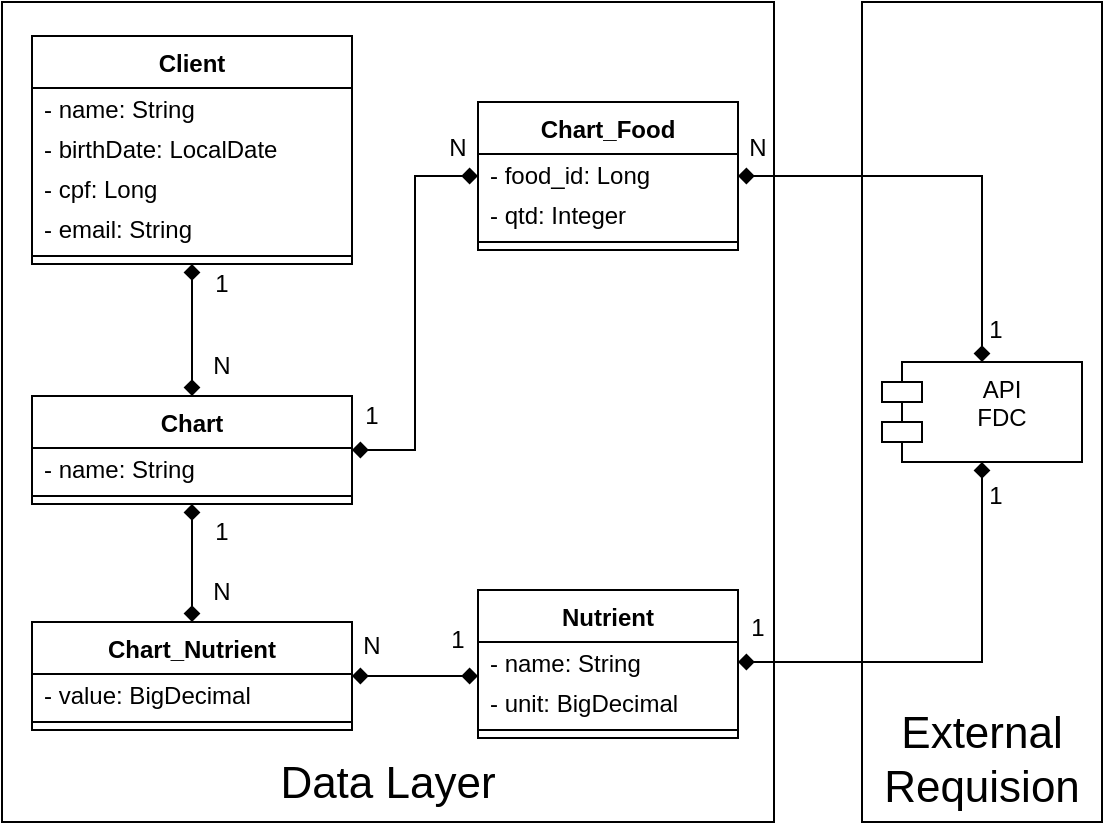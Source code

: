 <mxfile version="20.1.1" type="device" pages="3"><diagram id="C5RBs43oDa-KdzZeNtuy" name="UML"><mxGraphModel dx="1497" dy="887" grid="1" gridSize="10" guides="1" tooltips="1" connect="1" arrows="1" fold="1" page="1" pageScale="1" pageWidth="583" pageHeight="413" math="0" shadow="0"><root><mxCell id="WIyWlLk6GJQsqaUBKTNV-0"/><mxCell id="WIyWlLk6GJQsqaUBKTNV-1" parent="WIyWlLk6GJQsqaUBKTNV-0"/><mxCell id="8Ui5Ul0OXhZnjrkW_SyI-40" value="" style="rounded=0;whiteSpace=wrap;html=1;fontSize=22;strokeWidth=1;" vertex="1" parent="WIyWlLk6GJQsqaUBKTNV-1"><mxGeometry x="445" width="120" height="410" as="geometry"/></mxCell><mxCell id="8Ui5Ul0OXhZnjrkW_SyI-38" value="" style="rounded=0;whiteSpace=wrap;html=1;" vertex="1" parent="WIyWlLk6GJQsqaUBKTNV-1"><mxGeometry x="15" width="386" height="410" as="geometry"/></mxCell><mxCell id="rem7fTi7QseDH-94-3fT-0" style="edgeStyle=orthogonalEdgeStyle;rounded=0;orthogonalLoop=1;jettySize=auto;html=1;entryX=0.5;entryY=1;entryDx=0;entryDy=0;startArrow=diamond;startFill=1;endArrow=diamond;endFill=1;" parent="WIyWlLk6GJQsqaUBKTNV-1" source="9E1nBSEucSce_HuYxbMi-6" target="9E1nBSEucSce_HuYxbMi-0" edge="1"><mxGeometry relative="1" as="geometry"/></mxCell><mxCell id="rem7fTi7QseDH-94-3fT-7" style="edgeStyle=orthogonalEdgeStyle;rounded=0;orthogonalLoop=1;jettySize=auto;html=1;entryX=0.5;entryY=1;entryDx=0;entryDy=0;endArrow=diamond;endFill=1;startArrow=diamond;startFill=1;" parent="WIyWlLk6GJQsqaUBKTNV-1" source="rem7fTi7QseDH-94-3fT-1" target="9E1nBSEucSce_HuYxbMi-6" edge="1"><mxGeometry relative="1" as="geometry"/></mxCell><mxCell id="rem7fTi7QseDH-94-3fT-18" style="edgeStyle=orthogonalEdgeStyle;rounded=0;orthogonalLoop=1;jettySize=auto;html=1;entryX=0;entryY=-0.15;entryDx=0;entryDy=0;entryPerimeter=0;exitX=1;exitY=0.5;exitDx=0;exitDy=0;startArrow=diamond;startFill=1;endArrow=diamond;endFill=1;" parent="WIyWlLk6GJQsqaUBKTNV-1" source="rem7fTi7QseDH-94-3fT-1" target="rem7fTi7QseDH-94-3fT-17" edge="1"><mxGeometry relative="1" as="geometry"><mxPoint x="163" y="344" as="sourcePoint"/></mxGeometry></mxCell><mxCell id="rem7fTi7QseDH-94-3fT-32" style="edgeStyle=orthogonalEdgeStyle;rounded=0;orthogonalLoop=1;jettySize=auto;html=1;exitX=0.5;exitY=0;exitDx=0;exitDy=0;entryX=1;entryY=0.5;entryDx=0;entryDy=0;startArrow=diamond;startFill=1;endArrow=diamond;endFill=1;" parent="WIyWlLk6GJQsqaUBKTNV-1" source="rem7fTi7QseDH-94-3fT-30" target="rem7fTi7QseDH-94-3fT-20" edge="1"><mxGeometry relative="1" as="geometry"/></mxCell><mxCell id="rem7fTi7QseDH-94-3fT-33" style="edgeStyle=orthogonalEdgeStyle;rounded=0;orthogonalLoop=1;jettySize=auto;html=1;entryX=1;entryY=0.5;entryDx=0;entryDy=0;startArrow=diamond;startFill=1;endArrow=diamond;endFill=1;" parent="WIyWlLk6GJQsqaUBKTNV-1" source="rem7fTi7QseDH-94-3fT-30" target="rem7fTi7QseDH-94-3fT-16" edge="1"><mxGeometry relative="1" as="geometry"/></mxCell><mxCell id="8Ui5Ul0OXhZnjrkW_SyI-1" value="" style="edgeStyle=orthogonalEdgeStyle;rounded=0;orthogonalLoop=1;jettySize=auto;html=1;exitX=0;exitY=0.5;exitDx=0;exitDy=0;entryX=1;entryY=0.5;entryDx=0;entryDy=0;startArrow=diamond;startFill=1;endArrow=diamond;endFill=1;" edge="1" parent="WIyWlLk6GJQsqaUBKTNV-1" source="rem7fTi7QseDH-94-3fT-20" target="9E1nBSEucSce_HuYxbMi-6"><mxGeometry relative="1" as="geometry"/></mxCell><mxCell id="8Ui5Ul0OXhZnjrkW_SyI-26" value="" style="group" vertex="1" connectable="0" parent="WIyWlLk6GJQsqaUBKTNV-1"><mxGeometry x="233" y="50" width="170" height="74" as="geometry"/></mxCell><mxCell id="rem7fTi7QseDH-94-3fT-20" value="Chart_Food" style="swimlane;fontStyle=1;align=center;verticalAlign=top;childLayout=stackLayout;horizontal=1;startSize=26;horizontalStack=0;resizeParent=1;resizeParentMax=0;resizeLast=0;collapsible=1;marginBottom=0;" parent="8Ui5Ul0OXhZnjrkW_SyI-26" vertex="1"><mxGeometry x="20" width="130" height="74" as="geometry"/></mxCell><mxCell id="8Ui5Ul0OXhZnjrkW_SyI-2" value="- food_id: Long" style="text;strokeColor=none;fillColor=none;align=left;verticalAlign=middle;spacingLeft=4;spacingRight=4;overflow=hidden;rotatable=0;points=[[0,0.5],[1,0.5]];portConstraint=eastwest;" vertex="1" parent="rem7fTi7QseDH-94-3fT-20"><mxGeometry y="26" width="130" height="20" as="geometry"/></mxCell><mxCell id="8Ui5Ul0OXhZnjrkW_SyI-3" value="- qtd: Integer" style="text;strokeColor=none;fillColor=none;align=left;verticalAlign=middle;spacingLeft=4;spacingRight=4;overflow=hidden;rotatable=0;points=[[0,0.5],[1,0.5]];portConstraint=eastwest;" vertex="1" parent="rem7fTi7QseDH-94-3fT-20"><mxGeometry y="46" width="130" height="20" as="geometry"/></mxCell><mxCell id="rem7fTi7QseDH-94-3fT-22" value="" style="line;strokeWidth=1;fillColor=none;align=left;verticalAlign=middle;spacingTop=-1;spacingLeft=3;spacingRight=3;rotatable=0;labelPosition=right;points=[];portConstraint=eastwest;" parent="rem7fTi7QseDH-94-3fT-20" vertex="1"><mxGeometry y="66" width="130" height="8" as="geometry"/></mxCell><mxCell id="8Ui5Ul0OXhZnjrkW_SyI-21" value="N" style="text;html=1;strokeColor=none;fillColor=none;align=center;verticalAlign=middle;whiteSpace=wrap;rounded=0;" vertex="1" parent="8Ui5Ul0OXhZnjrkW_SyI-26"><mxGeometry y="8" width="20" height="30" as="geometry"/></mxCell><mxCell id="8Ui5Ul0OXhZnjrkW_SyI-23" value="N" style="text;html=1;strokeColor=none;fillColor=none;align=center;verticalAlign=middle;whiteSpace=wrap;rounded=0;" vertex="1" parent="8Ui5Ul0OXhZnjrkW_SyI-26"><mxGeometry x="150" y="8" width="20" height="30" as="geometry"/></mxCell><mxCell id="8Ui5Ul0OXhZnjrkW_SyI-27" value="" style="group" vertex="1" connectable="0" parent="WIyWlLk6GJQsqaUBKTNV-1"><mxGeometry x="233" y="294" width="170" height="74" as="geometry"/></mxCell><mxCell id="rem7fTi7QseDH-94-3fT-12" value="Nutrient" style="swimlane;fontStyle=1;align=center;verticalAlign=top;childLayout=stackLayout;horizontal=1;startSize=26;horizontalStack=0;resizeParent=1;resizeParentMax=0;resizeLast=0;collapsible=1;marginBottom=0;" parent="8Ui5Ul0OXhZnjrkW_SyI-27" vertex="1"><mxGeometry x="20" width="130" height="74" as="geometry"/></mxCell><mxCell id="rem7fTi7QseDH-94-3fT-16" value="- name: String" style="text;strokeColor=none;fillColor=none;align=left;verticalAlign=middle;spacingLeft=4;spacingRight=4;overflow=hidden;rotatable=0;points=[[0,0.5],[1,0.5]];portConstraint=eastwest;" parent="rem7fTi7QseDH-94-3fT-12" vertex="1"><mxGeometry y="26" width="130" height="20" as="geometry"/></mxCell><mxCell id="rem7fTi7QseDH-94-3fT-17" value="- unit: BigDecimal" style="text;strokeColor=none;fillColor=none;align=left;verticalAlign=middle;spacingLeft=4;spacingRight=4;overflow=hidden;rotatable=0;points=[[0,0.5],[1,0.5]];portConstraint=eastwest;" parent="rem7fTi7QseDH-94-3fT-12" vertex="1"><mxGeometry y="46" width="130" height="20" as="geometry"/></mxCell><mxCell id="rem7fTi7QseDH-94-3fT-14" value="" style="line;strokeWidth=1;fillColor=none;align=left;verticalAlign=middle;spacingTop=-1;spacingLeft=3;spacingRight=3;rotatable=0;labelPosition=right;points=[];portConstraint=eastwest;" parent="rem7fTi7QseDH-94-3fT-12" vertex="1"><mxGeometry y="66" width="130" height="8" as="geometry"/></mxCell><mxCell id="8Ui5Ul0OXhZnjrkW_SyI-19" value="1" style="text;html=1;strokeColor=none;fillColor=none;align=center;verticalAlign=middle;whiteSpace=wrap;rounded=0;" vertex="1" parent="8Ui5Ul0OXhZnjrkW_SyI-27"><mxGeometry y="10" width="20" height="30" as="geometry"/></mxCell><mxCell id="8Ui5Ul0OXhZnjrkW_SyI-25" value="1" style="text;html=1;strokeColor=none;fillColor=none;align=center;verticalAlign=middle;whiteSpace=wrap;rounded=0;" vertex="1" parent="8Ui5Ul0OXhZnjrkW_SyI-27"><mxGeometry x="150" y="4" width="20" height="30" as="geometry"/></mxCell><mxCell id="8Ui5Ul0OXhZnjrkW_SyI-28" value="" style="group" vertex="1" connectable="0" parent="WIyWlLk6GJQsqaUBKTNV-1"><mxGeometry x="30" y="280" width="180" height="84" as="geometry"/></mxCell><mxCell id="rem7fTi7QseDH-94-3fT-1" value="Chart_Nutrient" style="swimlane;fontStyle=1;align=center;verticalAlign=top;childLayout=stackLayout;horizontal=1;startSize=26;horizontalStack=0;resizeParent=1;resizeParentMax=0;resizeLast=0;collapsible=1;marginBottom=0;" parent="8Ui5Ul0OXhZnjrkW_SyI-28" vertex="1"><mxGeometry y="30" width="160" height="54" as="geometry"/></mxCell><mxCell id="rem7fTi7QseDH-94-3fT-5" value="- value: BigDecimal" style="text;strokeColor=none;fillColor=none;align=left;verticalAlign=middle;spacingLeft=4;spacingRight=4;overflow=hidden;rotatable=0;points=[[0,0.5],[1,0.5]];portConstraint=eastwest;" parent="rem7fTi7QseDH-94-3fT-1" vertex="1"><mxGeometry y="26" width="160" height="20" as="geometry"/></mxCell><mxCell id="rem7fTi7QseDH-94-3fT-3" value="" style="line;strokeWidth=1;fillColor=none;align=left;verticalAlign=middle;spacingTop=-1;spacingLeft=3;spacingRight=3;rotatable=0;labelPosition=right;points=[];portConstraint=eastwest;" parent="rem7fTi7QseDH-94-3fT-1" vertex="1"><mxGeometry y="46" width="160" height="8" as="geometry"/></mxCell><mxCell id="8Ui5Ul0OXhZnjrkW_SyI-18" value="N" style="text;html=1;strokeColor=none;fillColor=none;align=center;verticalAlign=middle;whiteSpace=wrap;rounded=0;" vertex="1" parent="8Ui5Ul0OXhZnjrkW_SyI-28"><mxGeometry x="85" width="20" height="30" as="geometry"/></mxCell><mxCell id="8Ui5Ul0OXhZnjrkW_SyI-20" value="N" style="text;html=1;strokeColor=none;fillColor=none;align=center;verticalAlign=middle;whiteSpace=wrap;rounded=0;" vertex="1" parent="8Ui5Ul0OXhZnjrkW_SyI-28"><mxGeometry x="160" y="27" width="20" height="30" as="geometry"/></mxCell><mxCell id="8Ui5Ul0OXhZnjrkW_SyI-31" value="" style="group" vertex="1" connectable="0" parent="WIyWlLk6GJQsqaUBKTNV-1"><mxGeometry x="30" y="17" width="160" height="139" as="geometry"/></mxCell><mxCell id="9E1nBSEucSce_HuYxbMi-0" value="Client" style="swimlane;fontStyle=1;align=center;verticalAlign=top;childLayout=stackLayout;horizontal=1;startSize=26;horizontalStack=0;resizeParent=1;resizeParentMax=0;resizeLast=0;collapsible=1;marginBottom=0;" parent="8Ui5Ul0OXhZnjrkW_SyI-31" vertex="1"><mxGeometry width="160" height="114" as="geometry"/></mxCell><mxCell id="9E1nBSEucSce_HuYxbMi-1" value="- name: String" style="text;strokeColor=none;fillColor=none;align=left;verticalAlign=middle;spacingLeft=4;spacingRight=4;overflow=hidden;rotatable=0;points=[[0,0.5],[1,0.5]];portConstraint=eastwest;" parent="9E1nBSEucSce_HuYxbMi-0" vertex="1"><mxGeometry y="26" width="160" height="20" as="geometry"/></mxCell><mxCell id="9E1nBSEucSce_HuYxbMi-2" value="- birthDate: LocalDate" style="text;strokeColor=none;fillColor=none;align=left;verticalAlign=middle;spacingLeft=4;spacingRight=4;overflow=hidden;rotatable=0;points=[[0,0.5],[1,0.5]];portConstraint=eastwest;" parent="9E1nBSEucSce_HuYxbMi-0" vertex="1"><mxGeometry y="46" width="160" height="20" as="geometry"/></mxCell><mxCell id="9E1nBSEucSce_HuYxbMi-3" value="- cpf: Long" style="text;strokeColor=none;fillColor=none;align=left;verticalAlign=middle;spacingLeft=4;spacingRight=4;overflow=hidden;rotatable=0;points=[[0,0.5],[1,0.5]];portConstraint=eastwest;" parent="9E1nBSEucSce_HuYxbMi-0" vertex="1"><mxGeometry y="66" width="160" height="20" as="geometry"/></mxCell><mxCell id="9E1nBSEucSce_HuYxbMi-4" value="- email: String" style="text;strokeColor=none;fillColor=none;align=left;verticalAlign=middle;spacingLeft=4;spacingRight=4;overflow=hidden;rotatable=0;points=[[0,0.5],[1,0.5]];portConstraint=eastwest;" parent="9E1nBSEucSce_HuYxbMi-0" vertex="1"><mxGeometry y="86" width="160" height="20" as="geometry"/></mxCell><mxCell id="9E1nBSEucSce_HuYxbMi-5" value="" style="line;strokeWidth=1;fillColor=none;align=left;verticalAlign=middle;spacingTop=-1;spacingLeft=3;spacingRight=3;rotatable=0;labelPosition=right;points=[];portConstraint=eastwest;" parent="9E1nBSEucSce_HuYxbMi-0" vertex="1"><mxGeometry y="106" width="160" height="8" as="geometry"/></mxCell><mxCell id="8Ui5Ul0OXhZnjrkW_SyI-14" value="1" style="text;html=1;strokeColor=none;fillColor=none;align=center;verticalAlign=middle;whiteSpace=wrap;rounded=0;" vertex="1" parent="8Ui5Ul0OXhZnjrkW_SyI-31"><mxGeometry x="85" y="109" width="20" height="30" as="geometry"/></mxCell><mxCell id="8Ui5Ul0OXhZnjrkW_SyI-33" value="" style="group" vertex="1" connectable="0" parent="WIyWlLk6GJQsqaUBKTNV-1"><mxGeometry x="30" y="167" width="180" height="113" as="geometry"/></mxCell><mxCell id="8Ui5Ul0OXhZnjrkW_SyI-17" value="1" style="text;html=1;strokeColor=none;fillColor=none;align=center;verticalAlign=middle;whiteSpace=wrap;rounded=0;" vertex="1" parent="8Ui5Ul0OXhZnjrkW_SyI-33"><mxGeometry x="85" y="83" width="20" height="30" as="geometry"/></mxCell><mxCell id="8Ui5Ul0OXhZnjrkW_SyI-30" value="" style="group" vertex="1" connectable="0" parent="8Ui5Ul0OXhZnjrkW_SyI-33"><mxGeometry width="180" height="84" as="geometry"/></mxCell><mxCell id="9E1nBSEucSce_HuYxbMi-6" value="Chart" style="swimlane;fontStyle=1;align=center;verticalAlign=top;childLayout=stackLayout;horizontal=1;startSize=26;horizontalStack=0;resizeParent=1;resizeParentMax=0;resizeLast=0;collapsible=1;marginBottom=0;" parent="8Ui5Ul0OXhZnjrkW_SyI-30" vertex="1"><mxGeometry y="30" width="160" height="54" as="geometry"/></mxCell><mxCell id="EW9h0Pk-81S4yLj-fq4I-8" value="- name: String" style="text;strokeColor=none;fillColor=none;align=left;verticalAlign=middle;spacingLeft=4;spacingRight=4;overflow=hidden;rotatable=0;points=[[0,0.5],[1,0.5]];portConstraint=eastwest;" parent="9E1nBSEucSce_HuYxbMi-6" vertex="1"><mxGeometry y="26" width="160" height="20" as="geometry"/></mxCell><mxCell id="9E1nBSEucSce_HuYxbMi-8" value="" style="line;strokeWidth=1;fillColor=none;align=left;verticalAlign=middle;spacingTop=-1;spacingLeft=3;spacingRight=3;rotatable=0;labelPosition=right;points=[];portConstraint=eastwest;" parent="9E1nBSEucSce_HuYxbMi-6" vertex="1"><mxGeometry y="46" width="160" height="8" as="geometry"/></mxCell><mxCell id="8Ui5Ul0OXhZnjrkW_SyI-15" value="N" style="text;html=1;strokeColor=none;fillColor=none;align=center;verticalAlign=middle;whiteSpace=wrap;rounded=0;" vertex="1" parent="8Ui5Ul0OXhZnjrkW_SyI-30"><mxGeometry x="85" width="20" height="30" as="geometry"/></mxCell><mxCell id="8Ui5Ul0OXhZnjrkW_SyI-16" value="1" style="text;html=1;strokeColor=none;fillColor=none;align=center;verticalAlign=middle;whiteSpace=wrap;rounded=0;" vertex="1" parent="8Ui5Ul0OXhZnjrkW_SyI-30"><mxGeometry x="160" y="25" width="20" height="30" as="geometry"/></mxCell><mxCell id="8Ui5Ul0OXhZnjrkW_SyI-36" value="" style="group" vertex="1" connectable="0" parent="WIyWlLk6GJQsqaUBKTNV-1"><mxGeometry x="455" y="149" width="100" height="113" as="geometry"/></mxCell><mxCell id="rem7fTi7QseDH-94-3fT-30" value="API&#10;FDC" style="shape=module;align=left;spacingLeft=20;align=center;verticalAlign=top;" parent="8Ui5Ul0OXhZnjrkW_SyI-36" vertex="1"><mxGeometry y="31" width="100" height="50" as="geometry"/></mxCell><mxCell id="8Ui5Ul0OXhZnjrkW_SyI-34" value="1" style="text;html=1;strokeColor=none;fillColor=none;align=center;verticalAlign=middle;whiteSpace=wrap;rounded=0;" vertex="1" parent="8Ui5Ul0OXhZnjrkW_SyI-36"><mxGeometry x="47" y="83" width="20" height="30" as="geometry"/></mxCell><mxCell id="8Ui5Ul0OXhZnjrkW_SyI-35" value="1" style="text;html=1;strokeColor=none;fillColor=none;align=center;verticalAlign=middle;whiteSpace=wrap;rounded=0;" vertex="1" parent="8Ui5Ul0OXhZnjrkW_SyI-36"><mxGeometry x="47" width="20" height="30" as="geometry"/></mxCell><mxCell id="8Ui5Ul0OXhZnjrkW_SyI-39" value="&lt;font style=&quot;font-size: 22px;&quot;&gt;Data Layer&lt;/font&gt;" style="text;html=1;strokeColor=none;fillColor=none;align=center;verticalAlign=middle;whiteSpace=wrap;rounded=0;strokeWidth=1;" vertex="1" parent="WIyWlLk6GJQsqaUBKTNV-1"><mxGeometry x="128" y="376" width="160" height="30" as="geometry"/></mxCell><mxCell id="8Ui5Ul0OXhZnjrkW_SyI-41" value="&lt;font style=&quot;font-size: 22px;&quot;&gt;External&lt;br&gt;Requision&lt;/font&gt;" style="text;html=1;strokeColor=none;fillColor=none;align=center;verticalAlign=middle;whiteSpace=wrap;rounded=0;strokeWidth=1;" vertex="1" parent="WIyWlLk6GJQsqaUBKTNV-1"><mxGeometry x="455" y="364" width="100" height="30" as="geometry"/></mxCell></root></mxGraphModel></diagram><diagram id="PZu4HB7h9VcnkDvQApV6" name="Layers"><mxGraphModel dx="1138" dy="674" grid="1" gridSize="10" guides="1" tooltips="1" connect="1" arrows="1" fold="1" page="1" pageScale="1" pageWidth="583" pageHeight="413" math="0" shadow="0"><root><mxCell id="0"/><mxCell id="1" parent="0"/><mxCell id="TLqwsDENRoHraPIcqc9N-34" style="edgeStyle=orthogonalEdgeStyle;rounded=0;orthogonalLoop=1;jettySize=auto;html=1;exitX=1;exitY=0.5;exitDx=0;exitDy=0;entryX=0;entryY=0.5;entryDx=0;entryDy=0;entryPerimeter=0;fontSize=15;startArrow=none;startFill=0;endArrow=classic;endFill=1;" edge="1" parent="1" source="TLqwsDENRoHraPIcqc9N-1" target="TLqwsDENRoHraPIcqc9N-12"><mxGeometry relative="1" as="geometry"/></mxCell><mxCell id="TLqwsDENRoHraPIcqc9N-1" value="" style="rounded=0;whiteSpace=wrap;html=1;fontSize=22;strokeWidth=1;" vertex="1" parent="1"><mxGeometry x="395" y="17" width="20" height="350" as="geometry"/></mxCell><mxCell id="TLqwsDENRoHraPIcqc9N-2" value="Data Layer" style="text;html=1;strokeColor=none;fillColor=none;align=center;verticalAlign=middle;whiteSpace=wrap;rounded=0;fontSize=15;" vertex="1" parent="1"><mxGeometry x="365" y="367" width="80" height="30" as="geometry"/></mxCell><mxCell id="TLqwsDENRoHraPIcqc9N-3" value="" style="rounded=0;whiteSpace=wrap;html=1;fontSize=22;strokeWidth=1;" vertex="1" parent="1"><mxGeometry x="188" y="17" width="24" height="350" as="geometry"/></mxCell><mxCell id="TLqwsDENRoHraPIcqc9N-4" value="DTO Layer" style="text;html=1;strokeColor=none;fillColor=none;align=center;verticalAlign=middle;whiteSpace=wrap;rounded=0;fontSize=15;" vertex="1" parent="1"><mxGeometry x="160" y="367" width="80" height="30" as="geometry"/></mxCell><mxCell id="TLqwsDENRoHraPIcqc9N-10" style="edgeStyle=orthogonalEdgeStyle;rounded=0;orthogonalLoop=1;jettySize=auto;html=1;entryX=1;entryY=0.25;entryDx=0;entryDy=0;fontSize=15;startArrow=none;startFill=0;endArrow=classic;endFill=1;exitX=0;exitY=0.25;exitDx=0;exitDy=0;" edge="1" parent="1" source="TLqwsDENRoHraPIcqc9N-5" target="TLqwsDENRoHraPIcqc9N-7"><mxGeometry relative="1" as="geometry"/></mxCell><mxCell id="TLqwsDENRoHraPIcqc9N-5" value="Client" style="html=1;fontSize=11;strokeWidth=1;" vertex="1" parent="1"><mxGeometry x="375" y="230" width="60" height="30" as="geometry"/></mxCell><mxCell id="TLqwsDENRoHraPIcqc9N-9" style="edgeStyle=orthogonalEdgeStyle;rounded=0;orthogonalLoop=1;jettySize=auto;html=1;entryX=1;entryY=0.25;entryDx=0;entryDy=0;fontSize=15;startArrow=none;startFill=0;endArrow=classic;endFill=1;exitX=0;exitY=0.25;exitDx=0;exitDy=0;" edge="1" parent="1" source="TLqwsDENRoHraPIcqc9N-6" target="TLqwsDENRoHraPIcqc9N-8"><mxGeometry relative="1" as="geometry"/></mxCell><mxCell id="TLqwsDENRoHraPIcqc9N-6" value="Chart" style="html=1;fontSize=11;strokeWidth=1;" vertex="1" parent="1"><mxGeometry x="375" y="290" width="60" height="30" as="geometry"/></mxCell><mxCell id="TLqwsDENRoHraPIcqc9N-28" style="edgeStyle=orthogonalEdgeStyle;rounded=0;orthogonalLoop=1;jettySize=auto;html=1;exitX=1;exitY=0.75;exitDx=0;exitDy=0;entryX=0;entryY=0.75;entryDx=0;entryDy=0;fontSize=15;startArrow=none;startFill=0;endArrow=classic;endFill=1;" edge="1" parent="1" source="TLqwsDENRoHraPIcqc9N-7" target="TLqwsDENRoHraPIcqc9N-5"><mxGeometry relative="1" as="geometry"/></mxCell><mxCell id="TLqwsDENRoHraPIcqc9N-7" value="ClientDTO" style="html=1;fontSize=11;strokeWidth=1;" vertex="1" parent="1"><mxGeometry x="165" y="230" width="70" height="30" as="geometry"/></mxCell><mxCell id="TLqwsDENRoHraPIcqc9N-29" style="edgeStyle=orthogonalEdgeStyle;rounded=0;orthogonalLoop=1;jettySize=auto;html=1;exitX=1;exitY=0.75;exitDx=0;exitDy=0;entryX=0;entryY=0.75;entryDx=0;entryDy=0;fontSize=15;startArrow=none;startFill=0;endArrow=classic;endFill=1;" edge="1" parent="1" source="TLqwsDENRoHraPIcqc9N-8" target="TLqwsDENRoHraPIcqc9N-6"><mxGeometry relative="1" as="geometry"/></mxCell><mxCell id="TLqwsDENRoHraPIcqc9N-8" value="ChartDTO" style="html=1;fontSize=11;strokeWidth=1;" vertex="1" parent="1"><mxGeometry x="165" y="290" width="70" height="30" as="geometry"/></mxCell><mxCell id="TLqwsDENRoHraPIcqc9N-19" value="" style="group" vertex="1" connectable="0" parent="1"><mxGeometry x="462" y="140" width="120" height="148" as="geometry"/></mxCell><mxCell id="TLqwsDENRoHraPIcqc9N-16" value="MySQL DB" style="text;html=1;strokeColor=none;fillColor=none;align=center;verticalAlign=middle;whiteSpace=wrap;rounded=0;fontSize=12;" vertex="1" parent="TLqwsDENRoHraPIcqc9N-19"><mxGeometry y="118" width="120" height="30" as="geometry"/></mxCell><mxCell id="TLqwsDENRoHraPIcqc9N-24" style="edgeStyle=orthogonalEdgeStyle;rounded=0;orthogonalLoop=1;jettySize=auto;html=1;exitX=1;exitY=0.25;exitDx=0;exitDy=0;entryX=0;entryY=0.25;entryDx=0;entryDy=0;fontSize=15;startArrow=none;startFill=0;endArrow=classic;endFill=1;" edge="1" parent="1" source="TLqwsDENRoHraPIcqc9N-20" target="TLqwsDENRoHraPIcqc9N-23"><mxGeometry relative="1" as="geometry"/></mxCell><mxCell id="TLqwsDENRoHraPIcqc9N-27" style="edgeStyle=orthogonalEdgeStyle;rounded=0;orthogonalLoop=1;jettySize=auto;html=1;exitX=0;exitY=0.75;exitDx=0;exitDy=0;entryX=1;entryY=0.5;entryDx=0;entryDy=0;fontSize=15;startArrow=none;startFill=0;endArrow=classic;endFill=1;" edge="1" parent="1" source="TLqwsDENRoHraPIcqc9N-20" target="TLqwsDENRoHraPIcqc9N-26"><mxGeometry relative="1" as="geometry"/></mxCell><mxCell id="TLqwsDENRoHraPIcqc9N-20" value="" style="rounded=0;whiteSpace=wrap;html=1;fontSize=22;strokeWidth=1;" vertex="1" parent="1"><mxGeometry x="290" y="17" width="24" height="110" as="geometry"/></mxCell><mxCell id="TLqwsDENRoHraPIcqc9N-21" value="Auth" style="text;html=1;strokeColor=none;fillColor=none;align=center;verticalAlign=middle;whiteSpace=wrap;rounded=0;fontSize=15;" vertex="1" parent="1"><mxGeometry x="308" y="127" width="36" height="30" as="geometry"/></mxCell><mxCell id="TLqwsDENRoHraPIcqc9N-25" style="edgeStyle=orthogonalEdgeStyle;rounded=0;orthogonalLoop=1;jettySize=auto;html=1;entryX=0;entryY=0.25;entryDx=0;entryDy=0;fontSize=15;startArrow=none;startFill=0;endArrow=classic;endFill=1;" edge="1" parent="1" source="TLqwsDENRoHraPIcqc9N-22" target="TLqwsDENRoHraPIcqc9N-20"><mxGeometry relative="1" as="geometry"/></mxCell><mxCell id="TLqwsDENRoHraPIcqc9N-22" value="Login" style="html=1;fontSize=11;strokeWidth=1;" vertex="1" parent="1"><mxGeometry x="165" y="30" width="70" height="30" as="geometry"/></mxCell><mxCell id="TLqwsDENRoHraPIcqc9N-30" style="edgeStyle=orthogonalEdgeStyle;rounded=0;orthogonalLoop=1;jettySize=auto;html=1;exitX=0;exitY=0.75;exitDx=0;exitDy=0;entryX=1;entryY=0.75;entryDx=0;entryDy=0;fontSize=15;startArrow=none;startFill=0;endArrow=classic;endFill=1;" edge="1" parent="1" source="TLqwsDENRoHraPIcqc9N-23" target="TLqwsDENRoHraPIcqc9N-20"><mxGeometry relative="1" as="geometry"/></mxCell><mxCell id="TLqwsDENRoHraPIcqc9N-23" value="User" style="html=1;fontSize=11;strokeWidth=1;" vertex="1" parent="1"><mxGeometry x="375" y="60" width="60" height="30" as="geometry"/></mxCell><mxCell id="TLqwsDENRoHraPIcqc9N-26" value="Token" style="html=1;fontSize=11;strokeWidth=1;" vertex="1" parent="1"><mxGeometry x="165" y="85" width="70" height="30" as="geometry"/></mxCell><mxCell id="TLqwsDENRoHraPIcqc9N-38" style="edgeStyle=orthogonalEdgeStyle;rounded=0;orthogonalLoop=1;jettySize=auto;html=1;exitX=1.09;exitY=0.352;exitDx=0;exitDy=0;fontSize=15;startArrow=none;startFill=0;endArrow=classic;endFill=1;exitPerimeter=0;entryX=-0.065;entryY=0.352;entryDx=0;entryDy=0;entryPerimeter=0;" edge="1" parent="1" target="TLqwsDENRoHraPIcqc9N-3"><mxGeometry relative="1" as="geometry"><mxPoint x="62.16" y="140.2" as="sourcePoint"/><mxPoint x="188" y="140" as="targetPoint"/></mxGeometry></mxCell><mxCell id="TLqwsDENRoHraPIcqc9N-39" style="edgeStyle=orthogonalEdgeStyle;rounded=0;orthogonalLoop=1;jettySize=auto;html=1;exitX=0.982;exitY=0.547;exitDx=0;exitDy=0;entryX=-0.05;entryY=0.547;entryDx=0;entryDy=0;entryPerimeter=0;fontSize=15;startArrow=classic;startFill=1;endArrow=none;endFill=0;exitPerimeter=0;" edge="1" parent="1"><mxGeometry relative="1" as="geometry"><mxPoint x="61.568" y="218.45" as="sourcePoint"/><mxPoint x="186.8" y="218.45" as="targetPoint"/></mxGeometry></mxCell><mxCell id="TLqwsDENRoHraPIcqc9N-32" value="" style="rounded=0;whiteSpace=wrap;html=1;fontSize=22;strokeWidth=1;" vertex="1" parent="1"><mxGeometry x="38" y="17" width="24" height="350" as="geometry"/></mxCell><mxCell id="TLqwsDENRoHraPIcqc9N-33" value="Requests" style="text;html=1;strokeColor=none;fillColor=none;align=center;verticalAlign=middle;whiteSpace=wrap;rounded=0;fontSize=15;" vertex="1" parent="1"><mxGeometry x="10" y="367" width="80" height="30" as="geometry"/></mxCell><mxCell id="TLqwsDENRoHraPIcqc9N-15" value="" style="group" vertex="1" connectable="0" parent="1"><mxGeometry x="477" y="140" width="90" height="110" as="geometry"/></mxCell><mxCell id="TLqwsDENRoHraPIcqc9N-12" value="" style="strokeWidth=2;html=1;shape=mxgraph.flowchart.database;whiteSpace=wrap;fontSize=15;" vertex="1" parent="TLqwsDENRoHraPIcqc9N-15"><mxGeometry y="67.692" width="90" height="42.308" as="geometry"/></mxCell><mxCell id="TLqwsDENRoHraPIcqc9N-13" value="" style="strokeWidth=2;html=1;shape=mxgraph.flowchart.database;whiteSpace=wrap;fontSize=15;" vertex="1" parent="TLqwsDENRoHraPIcqc9N-15"><mxGeometry y="33.846" width="90" height="42.308" as="geometry"/></mxCell><mxCell id="TLqwsDENRoHraPIcqc9N-14" value="" style="strokeWidth=2;html=1;shape=mxgraph.flowchart.database;whiteSpace=wrap;fontSize=15;" vertex="1" parent="TLqwsDENRoHraPIcqc9N-15"><mxGeometry width="90" height="42.308" as="geometry"/></mxCell><mxCell id="TLqwsDENRoHraPIcqc9N-35" style="edgeStyle=orthogonalEdgeStyle;rounded=0;orthogonalLoop=1;jettySize=auto;html=1;exitX=0;exitY=0.5;exitDx=0;exitDy=0;exitPerimeter=0;entryX=1.028;entryY=0.483;entryDx=0;entryDy=0;entryPerimeter=0;fontSize=15;startArrow=none;startFill=0;endArrow=classic;endFill=1;" edge="1" parent="1" source="TLqwsDENRoHraPIcqc9N-14" target="TLqwsDENRoHraPIcqc9N-1"><mxGeometry relative="1" as="geometry"/></mxCell></root></mxGraphModel></diagram><diagram id="wpDPosIEGOwUtApKPDft" name="BusinessRules"><mxGraphModel dx="395" dy="234" grid="1" gridSize="10" guides="1" tooltips="1" connect="1" arrows="1" fold="1" page="1" pageScale="1" pageWidth="583" pageHeight="413" math="0" shadow="0"><root><mxCell id="0"/><mxCell id="1" parent="0"/><mxCell id="silQUbNn-rlUbcmKKJl1-1" value="" style="rounded=0;whiteSpace=wrap;html=1;fontSize=22;strokeWidth=1;" vertex="1" parent="1"><mxGeometry x="44" y="17" width="24" height="350" as="geometry"/></mxCell><mxCell id="silQUbNn-rlUbcmKKJl1-2" value="EndPoints" style="text;html=1;strokeColor=none;fillColor=none;align=center;verticalAlign=middle;whiteSpace=wrap;rounded=0;fontSize=15;" vertex="1" parent="1"><mxGeometry x="16" y="367" width="80" height="30" as="geometry"/></mxCell><mxCell id="silQUbNn-rlUbcmKKJl1-4" value="" style="rounded=0;whiteSpace=wrap;html=1;fontSize=22;strokeWidth=1;" vertex="1" parent="1"><mxGeometry x="274" y="17" width="24" height="350" as="geometry"/></mxCell><mxCell id="silQUbNn-rlUbcmKKJl1-5" value="" style="endArrow=classic;html=1;rounded=0;fontSize=15;exitX=1.042;exitY=0.089;exitDx=0;exitDy=0;exitPerimeter=0;entryX=0;entryY=0.091;entryDx=0;entryDy=0;entryPerimeter=0;" edge="1" parent="1" source="silQUbNn-rlUbcmKKJl1-1" target="silQUbNn-rlUbcmKKJl1-4"><mxGeometry width="50" height="50" relative="1" as="geometry"><mxPoint x="374" y="230" as="sourcePoint"/><mxPoint x="424" y="180" as="targetPoint"/></mxGeometry></mxCell><mxCell id="silQUbNn-rlUbcmKKJl1-7" value="POST:/auth/client/registry" style="edgeLabel;html=1;align=center;verticalAlign=middle;resizable=0;points=[];fontSize=15;labelBackgroundColor=none;" vertex="1" connectable="0" parent="silQUbNn-rlUbcmKKJl1-5"><mxGeometry x="-0.064" y="-2" relative="1" as="geometry"><mxPoint y="-10" as="offset"/></mxGeometry></mxCell><mxCell id="silQUbNn-rlUbcmKKJl1-12" value="" style="endArrow=classic;html=1;rounded=0;fontSize=15;exitX=1.021;exitY=0.202;exitDx=0;exitDy=0;exitPerimeter=0;entryX=0;entryY=0.091;entryDx=0;entryDy=0;entryPerimeter=0;" edge="1" parent="1" source="silQUbNn-rlUbcmKKJl1-1"><mxGeometry width="50" height="50" relative="1" as="geometry"><mxPoint x="97.008" y="87.67" as="sourcePoint"/><mxPoint x="274" y="88.37" as="targetPoint"/></mxGeometry></mxCell><mxCell id="silQUbNn-rlUbcmKKJl1-13" value="POST:/auth/client" style="edgeLabel;html=1;align=center;verticalAlign=middle;resizable=0;points=[];fontSize=15;labelBackgroundColor=none;" vertex="1" connectable="0" parent="silQUbNn-rlUbcmKKJl1-12"><mxGeometry x="-0.064" y="-2" relative="1" as="geometry"><mxPoint y="-12" as="offset"/></mxGeometry></mxCell><mxCell id="silQUbNn-rlUbcmKKJl1-18" value="" style="endArrow=classic;html=1;rounded=0;fontSize=15;exitX=0.977;exitY=0.373;exitDx=0;exitDy=0;exitPerimeter=0;entryX=0;entryY=0.091;entryDx=0;entryDy=0;entryPerimeter=0;" edge="1" parent="1" source="silQUbNn-rlUbcmKKJl1-1"><mxGeometry width="50" height="50" relative="1" as="geometry"><mxPoint x="97.008" y="147.67" as="sourcePoint"/><mxPoint x="274" y="148.37" as="targetPoint"/></mxGeometry></mxCell><mxCell id="silQUbNn-rlUbcmKKJl1-19" value="GET:/client" style="edgeLabel;html=1;align=center;verticalAlign=middle;resizable=0;points=[];fontSize=15;labelBackgroundColor=none;" vertex="1" connectable="0" parent="silQUbNn-rlUbcmKKJl1-18"><mxGeometry x="-0.064" y="-2" relative="1" as="geometry"><mxPoint y="-10" as="offset"/></mxGeometry></mxCell><mxCell id="silQUbNn-rlUbcmKKJl1-20" value="" style="endArrow=classic;html=1;rounded=0;fontSize=15;exitX=0.987;exitY=0.485;exitDx=0;exitDy=0;exitPerimeter=0;entryX=0;entryY=0.091;entryDx=0;entryDy=0;entryPerimeter=0;" edge="1" parent="1" source="silQUbNn-rlUbcmKKJl1-1"><mxGeometry width="50" height="50" relative="1" as="geometry"><mxPoint x="97.008" y="187.19" as="sourcePoint"/><mxPoint x="274" y="187.89" as="targetPoint"/></mxGeometry></mxCell><mxCell id="silQUbNn-rlUbcmKKJl1-21" value="PUT:/client" style="edgeLabel;html=1;align=center;verticalAlign=middle;resizable=0;points=[];fontSize=15;labelBackgroundColor=none;" vertex="1" connectable="0" parent="silQUbNn-rlUbcmKKJl1-20"><mxGeometry x="-0.064" y="-2" relative="1" as="geometry"><mxPoint y="-10" as="offset"/></mxGeometry></mxCell><mxCell id="silQUbNn-rlUbcmKKJl1-22" value="" style="endArrow=classic;html=1;rounded=0;fontSize=15;exitX=1.006;exitY=0.688;exitDx=0;exitDy=0;exitPerimeter=0;entryX=0;entryY=0.091;entryDx=0;entryDy=0;entryPerimeter=0;" edge="1" parent="1" source="silQUbNn-rlUbcmKKJl1-1"><mxGeometry width="50" height="50" relative="1" as="geometry"><mxPoint x="97.008" y="257.67" as="sourcePoint"/><mxPoint x="274" y="258.37" as="targetPoint"/></mxGeometry></mxCell><mxCell id="silQUbNn-rlUbcmKKJl1-23" value="GET:/chart" style="edgeLabel;html=1;align=center;verticalAlign=middle;resizable=0;points=[];fontSize=15;labelBackgroundColor=none;" vertex="1" connectable="0" parent="silQUbNn-rlUbcmKKJl1-22"><mxGeometry x="-0.064" y="-2" relative="1" as="geometry"><mxPoint y="-11" as="offset"/></mxGeometry></mxCell><mxCell id="silQUbNn-rlUbcmKKJl1-24" value="" style="endArrow=classic;html=1;rounded=0;fontSize=15;exitX=1.016;exitY=0.8;exitDx=0;exitDy=0;exitPerimeter=0;entryX=0;entryY=0.091;entryDx=0;entryDy=0;entryPerimeter=0;" edge="1" parent="1" source="silQUbNn-rlUbcmKKJl1-1"><mxGeometry width="50" height="50" relative="1" as="geometry"><mxPoint x="97.008" y="297.19" as="sourcePoint"/><mxPoint x="274" y="297.89" as="targetPoint"/></mxGeometry></mxCell><mxCell id="silQUbNn-rlUbcmKKJl1-25" value="POST:/chart" style="edgeLabel;html=1;align=center;verticalAlign=middle;resizable=0;points=[];fontSize=15;labelBackgroundColor=none;" vertex="1" connectable="0" parent="silQUbNn-rlUbcmKKJl1-24"><mxGeometry x="-0.064" y="-2" relative="1" as="geometry"><mxPoint y="-10" as="offset"/></mxGeometry></mxCell><mxCell id="silQUbNn-rlUbcmKKJl1-26" value="API" style="text;html=1;strokeColor=none;fillColor=none;align=center;verticalAlign=middle;whiteSpace=wrap;rounded=0;fontSize=15;" vertex="1" parent="1"><mxGeometry x="268" y="367" width="36" height="30" as="geometry"/></mxCell><mxCell id="silQUbNn-rlUbcmKKJl1-30" value="" style="endArrow=classic;html=1;rounded=0;fontSize=15;exitX=1.042;exitY=0.089;exitDx=0;exitDy=0;exitPerimeter=0;entryX=-0.042;entryY=0.232;entryDx=0;entryDy=0;entryPerimeter=0;" edge="1" parent="1" target="silQUbNn-rlUbcmKKJl1-28"><mxGeometry width="50" height="50" relative="1" as="geometry"><mxPoint x="297.998" y="50.0" as="sourcePoint"/><mxPoint x="384" y="50" as="targetPoint"/></mxGeometry></mxCell><mxCell id="silQUbNn-rlUbcmKKJl1-31" value="Login" style="edgeLabel;html=1;align=center;verticalAlign=middle;resizable=0;points=[];fontSize=10;labelBackgroundColor=none;" vertex="1" connectable="0" parent="silQUbNn-rlUbcmKKJl1-30"><mxGeometry x="-0.064" y="-2" relative="1" as="geometry"><mxPoint y="-8" as="offset"/></mxGeometry></mxCell><mxCell id="silQUbNn-rlUbcmKKJl1-32" value="" style="group" vertex="1" connectable="0" parent="1"><mxGeometry x="410" y="17" width="36" height="173" as="geometry"/></mxCell><mxCell id="silQUbNn-rlUbcmKKJl1-28" value="" style="rounded=0;whiteSpace=wrap;html=1;fontSize=22;strokeWidth=1;" vertex="1" parent="silQUbNn-rlUbcmKKJl1-32"><mxGeometry x="6" width="24" height="143" as="geometry"/></mxCell><mxCell id="silQUbNn-rlUbcmKKJl1-29" value="Auth" style="text;html=1;strokeColor=none;fillColor=none;align=center;verticalAlign=middle;whiteSpace=wrap;rounded=0;fontSize=15;" vertex="1" parent="silQUbNn-rlUbcmKKJl1-32"><mxGeometry y="143" width="36" height="30" as="geometry"/></mxCell><mxCell id="silQUbNn-rlUbcmKKJl1-33" value="" style="endArrow=none;html=1;rounded=0;fontSize=15;exitX=1.042;exitY=0.089;exitDx=0;exitDy=0;exitPerimeter=0;startArrow=classic;startFill=1;endFill=0;entryX=0;entryY=0.5;entryDx=0;entryDy=0;" edge="1" parent="1" target="silQUbNn-rlUbcmKKJl1-28"><mxGeometry width="50" height="50" relative="1" as="geometry"><mxPoint x="297.998" y="88" as="sourcePoint"/><mxPoint x="384" y="88" as="targetPoint"/></mxGeometry></mxCell><mxCell id="silQUbNn-rlUbcmKKJl1-34" value="Token" style="edgeLabel;html=1;align=center;verticalAlign=middle;resizable=0;points=[];fontSize=10;labelBackgroundColor=none;" vertex="1" connectable="0" parent="silQUbNn-rlUbcmKKJl1-33"><mxGeometry x="-0.064" y="-2" relative="1" as="geometry"><mxPoint y="-8" as="offset"/></mxGeometry></mxCell><mxCell id="silQUbNn-rlUbcmKKJl1-37" value="" style="endArrow=classic;html=1;rounded=0;fontSize=15;exitX=1.042;exitY=0.089;exitDx=0;exitDy=0;exitPerimeter=0;entryX=-0.019;entryY=0.708;entryDx=0;entryDy=0;entryPerimeter=0;" edge="1" parent="1" target="silQUbNn-rlUbcmKKJl1-28"><mxGeometry width="50" height="50" relative="1" as="geometry"><mxPoint x="297.998" y="118" as="sourcePoint"/><mxPoint x="384" y="118" as="targetPoint"/></mxGeometry></mxCell><mxCell id="silQUbNn-rlUbcmKKJl1-38" value="Verify&lt;br style=&quot;font-size: 10px;&quot;&gt;Token" style="edgeLabel;html=1;align=center;verticalAlign=middle;resizable=0;points=[];fontSize=10;labelBackgroundColor=none;" vertex="1" connectable="0" parent="silQUbNn-rlUbcmKKJl1-37"><mxGeometry x="-0.064" y="-2" relative="1" as="geometry"><mxPoint y="-2" as="offset"/></mxGeometry></mxCell><mxCell id="silQUbNn-rlUbcmKKJl1-39" value="" style="endArrow=none;html=1;rounded=0;fontSize=15;exitX=1.042;exitY=0.089;exitDx=0;exitDy=0;exitPerimeter=0;startArrow=classic;startFill=1;endFill=0;entryX=-0.042;entryY=0.916;entryDx=0;entryDy=0;entryPerimeter=0;" edge="1" parent="1" target="silQUbNn-rlUbcmKKJl1-28"><mxGeometry width="50" height="50" relative="1" as="geometry"><mxPoint x="297.998" y="148" as="sourcePoint"/><mxPoint x="384" y="148" as="targetPoint"/></mxGeometry></mxCell><mxCell id="silQUbNn-rlUbcmKKJl1-40" value="Approval" style="edgeLabel;html=1;align=center;verticalAlign=middle;resizable=0;points=[];fontSize=10;labelBackgroundColor=none;" vertex="1" connectable="0" parent="silQUbNn-rlUbcmKKJl1-39"><mxGeometry x="-0.064" y="-2" relative="1" as="geometry"><mxPoint y="-8" as="offset"/></mxGeometry></mxCell><mxCell id="raAN8fSyWAWC44fAuv5L-1" value="" style="group" vertex="1" connectable="0" parent="1"><mxGeometry x="434" y="230" width="120" height="148" as="geometry"/></mxCell><mxCell id="raAN8fSyWAWC44fAuv5L-2" value="MySQL DB" style="text;html=1;strokeColor=none;fillColor=none;align=center;verticalAlign=middle;whiteSpace=wrap;rounded=0;fontSize=12;" vertex="1" parent="raAN8fSyWAWC44fAuv5L-1"><mxGeometry y="118" width="120" height="30" as="geometry"/></mxCell><mxCell id="raAN8fSyWAWC44fAuv5L-3" value="" style="group" vertex="1" connectable="0" parent="1"><mxGeometry x="449" y="230" width="90" height="110" as="geometry"/></mxCell><mxCell id="raAN8fSyWAWC44fAuv5L-4" value="" style="strokeWidth=2;html=1;shape=mxgraph.flowchart.database;whiteSpace=wrap;fontSize=15;" vertex="1" parent="raAN8fSyWAWC44fAuv5L-3"><mxGeometry y="67.692" width="90" height="42.308" as="geometry"/></mxCell><mxCell id="raAN8fSyWAWC44fAuv5L-5" value="" style="strokeWidth=2;html=1;shape=mxgraph.flowchart.database;whiteSpace=wrap;fontSize=15;" vertex="1" parent="raAN8fSyWAWC44fAuv5L-3"><mxGeometry y="33.846" width="90" height="42.308" as="geometry"/></mxCell><mxCell id="raAN8fSyWAWC44fAuv5L-6" value="" style="strokeWidth=2;html=1;shape=mxgraph.flowchart.database;whiteSpace=wrap;fontSize=15;" vertex="1" parent="raAN8fSyWAWC44fAuv5L-3"><mxGeometry width="90" height="42.308" as="geometry"/></mxCell><mxCell id="raAN8fSyWAWC44fAuv5L-8" style="edgeStyle=orthogonalEdgeStyle;rounded=0;orthogonalLoop=1;jettySize=auto;html=1;exitX=0.01;exitY=0.68;exitDx=0;exitDy=0;exitPerimeter=0;entryX=0.961;entryY=0.691;entryDx=0;entryDy=0;entryPerimeter=0;fontSize=10;startArrow=none;startFill=0;endArrow=classic;endFill=1;" edge="1" parent="1" source="raAN8fSyWAWC44fAuv5L-6" target="silQUbNn-rlUbcmKKJl1-4"><mxGeometry relative="1" as="geometry"/></mxCell><mxCell id="raAN8fSyWAWC44fAuv5L-12" value="Retrieve" style="edgeLabel;html=1;align=center;verticalAlign=middle;resizable=0;points=[];fontSize=12;labelBackgroundColor=none;" vertex="1" connectable="0" parent="raAN8fSyWAWC44fAuv5L-8"><mxGeometry x="0.122" y="1" relative="1" as="geometry"><mxPoint x="10" y="-9" as="offset"/></mxGeometry></mxCell><mxCell id="raAN8fSyWAWC44fAuv5L-15" style="edgeStyle=orthogonalEdgeStyle;rounded=0;orthogonalLoop=1;jettySize=auto;html=1;exitX=0.01;exitY=0.68;exitDx=0;exitDy=0;exitPerimeter=0;entryX=0.961;entryY=0.691;entryDx=0;entryDy=0;entryPerimeter=0;fontSize=10;startArrow=classic;startFill=1;endArrow=none;endFill=0;" edge="1" parent="1"><mxGeometry relative="1" as="geometry"><mxPoint x="449.9" y="297.959" as="sourcePoint"/><mxPoint x="297.064" y="298.04" as="targetPoint"/></mxGeometry></mxCell><mxCell id="raAN8fSyWAWC44fAuv5L-16" value="Merge" style="edgeLabel;html=1;align=center;verticalAlign=middle;resizable=0;points=[];fontSize=12;labelBackgroundColor=none;" vertex="1" connectable="0" parent="raAN8fSyWAWC44fAuv5L-15"><mxGeometry x="0.122" y="1" relative="1" as="geometry"><mxPoint x="10" y="-9" as="offset"/></mxGeometry></mxCell></root></mxGraphModel></diagram></mxfile>